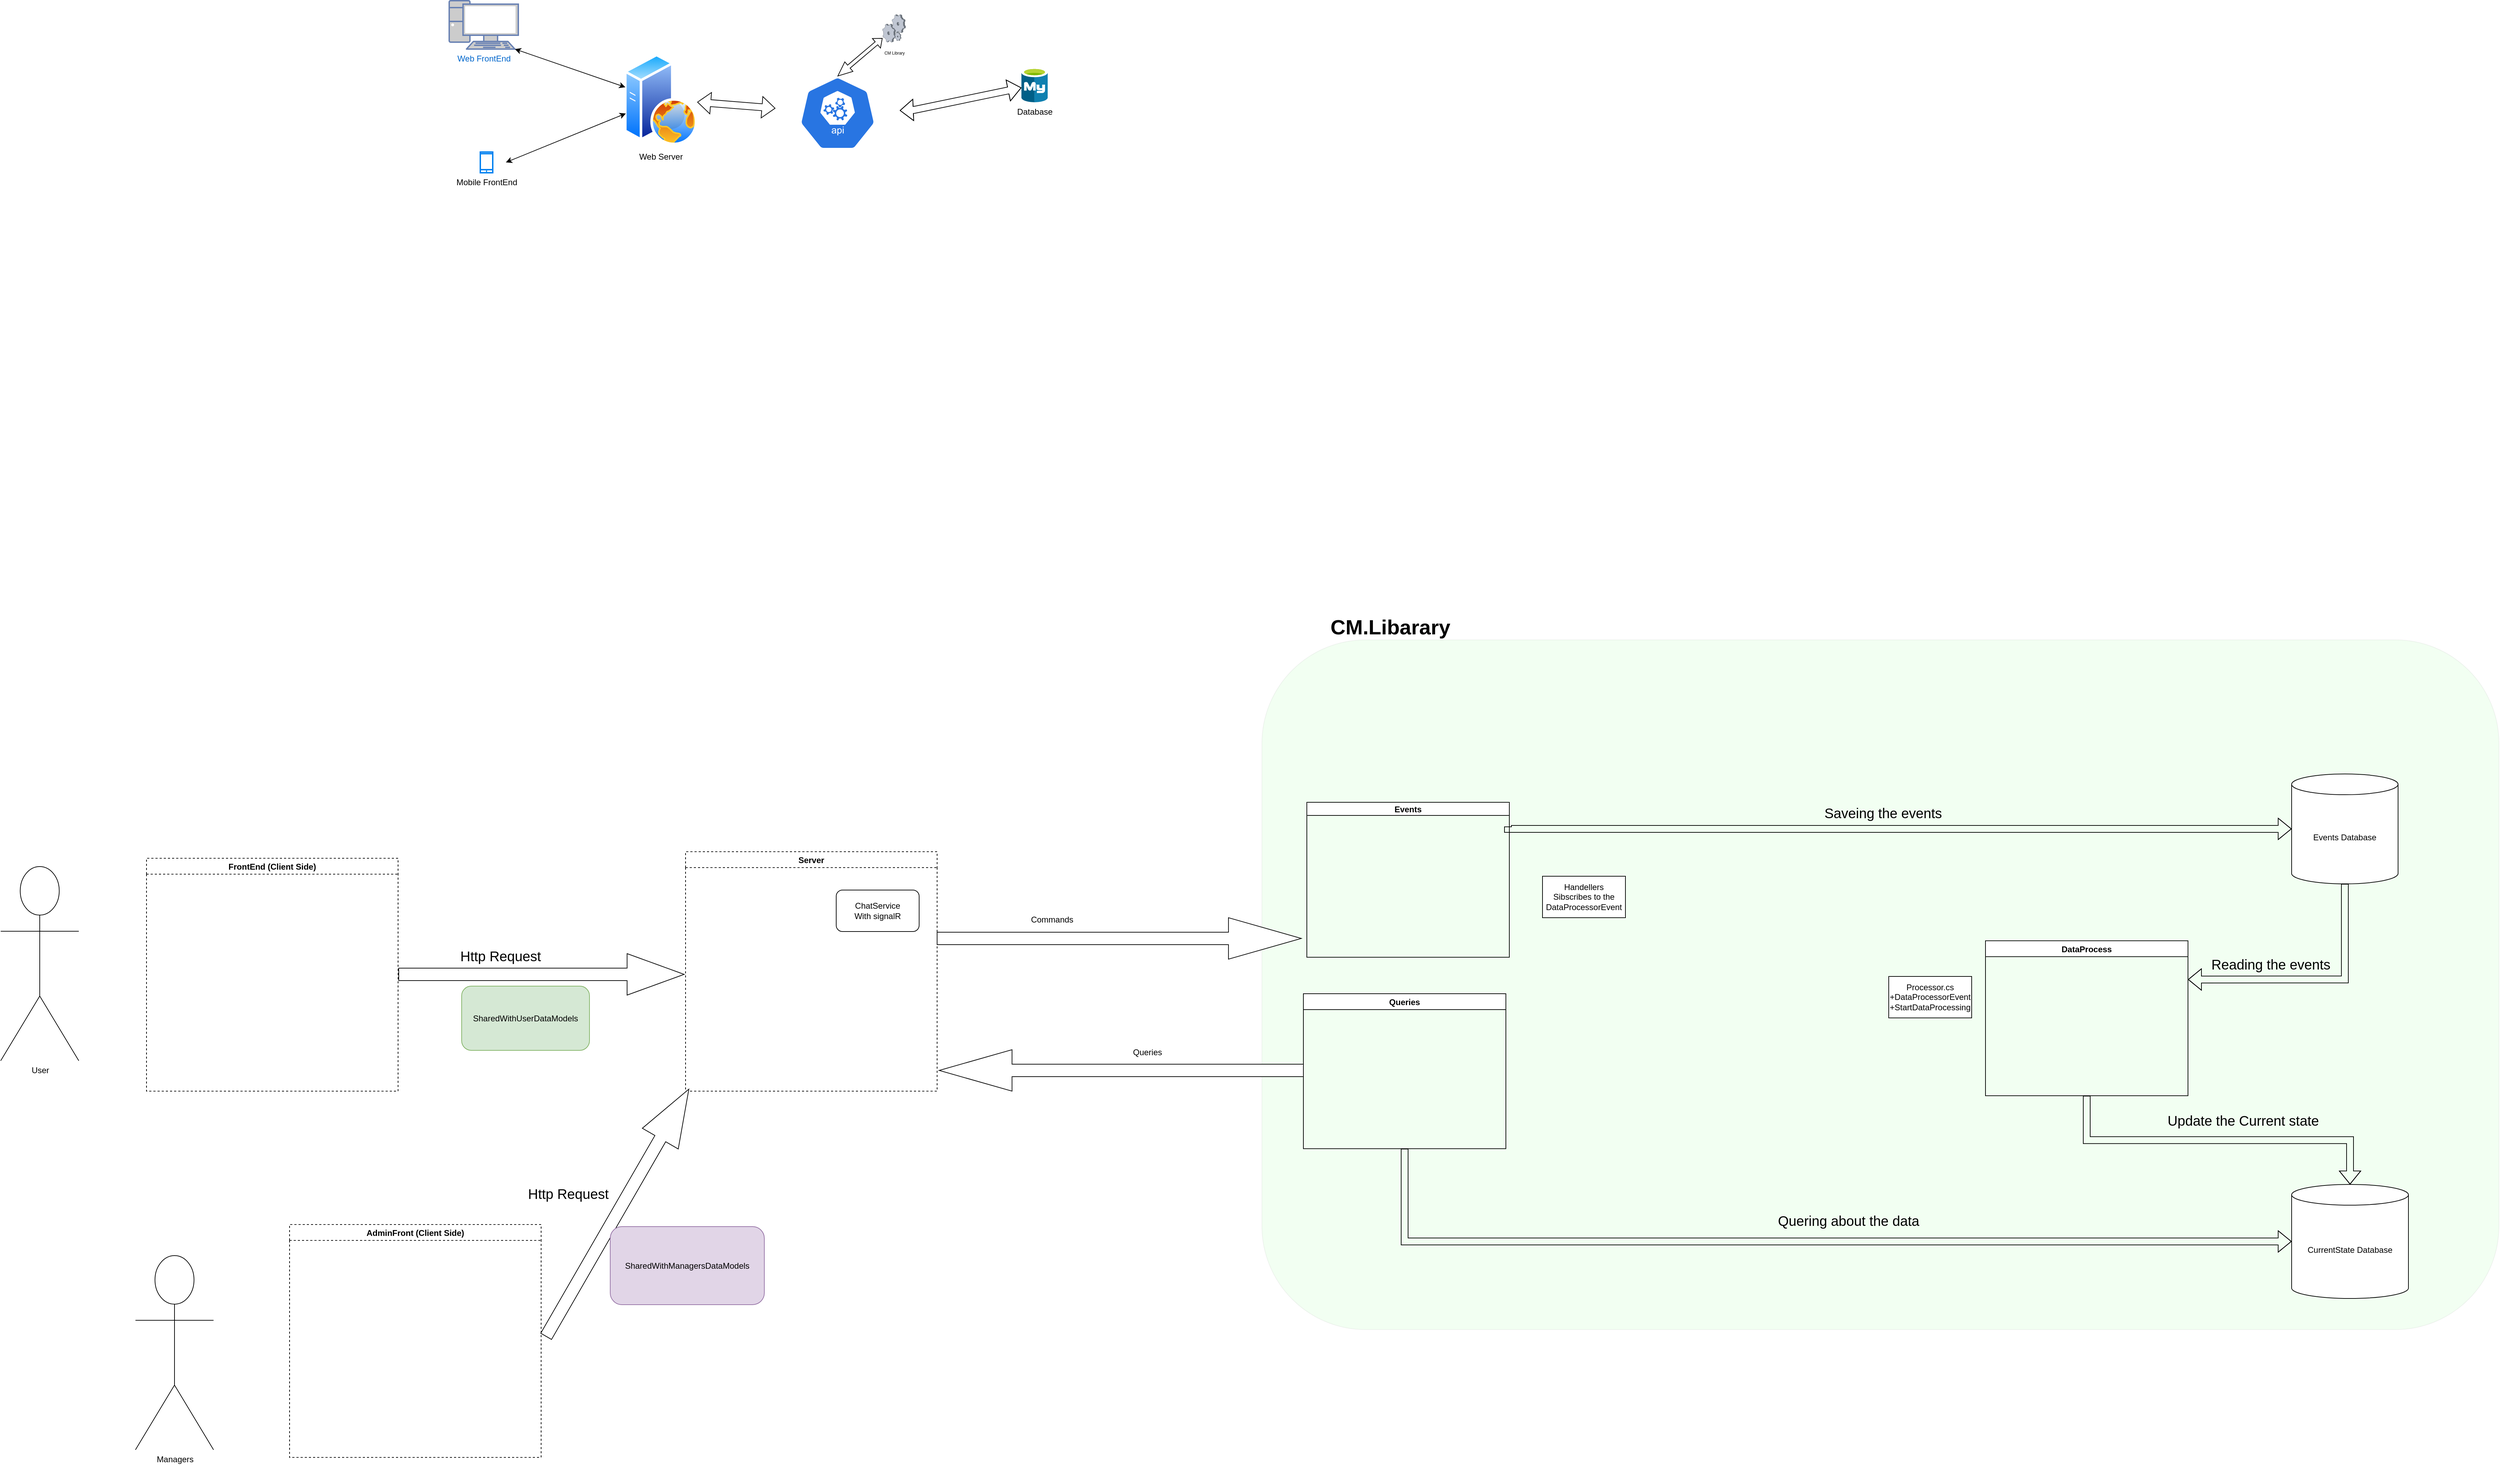 <mxfile version="17.2.4" type="device" pages="5"><diagram name="Plan B" id="CbjF3F9PfbG6B__Z77eT"><mxGraphModel dx="1188" dy="1931" grid="0" gridSize="10" guides="1" tooltips="1" connect="1" arrows="1" fold="1" page="1" pageScale="1" pageWidth="1920" pageHeight="1200" math="0" shadow="0"><root><mxCell id="AGPUQlEbeJZcKcAnoEfK-0"/><mxCell id="AGPUQlEbeJZcKcAnoEfK-1" parent="AGPUQlEbeJZcKcAnoEfK-0"/><mxCell id="AGPUQlEbeJZcKcAnoEfK-2" value="" style="rounded=1;whiteSpace=wrap;html=1;fillColor=#09FF00;opacity=5;" parent="AGPUQlEbeJZcKcAnoEfK-1" vertex="1"><mxGeometry x="1901" y="-174" width="1790" height="998" as="geometry"/></mxCell><mxCell id="AGPUQlEbeJZcKcAnoEfK-3" value="User" style="shape=umlActor;verticalLabelPosition=bottom;verticalAlign=top;html=1;outlineConnect=0;" parent="AGPUQlEbeJZcKcAnoEfK-1" vertex="1"><mxGeometry x="76" y="154" width="113" height="281" as="geometry"/></mxCell><mxCell id="AGPUQlEbeJZcKcAnoEfK-4" value="FrontEnd (Client Side)" style="swimlane;dashed=1;" parent="AGPUQlEbeJZcKcAnoEfK-1" vertex="1"><mxGeometry x="287" y="142" width="364" height="337" as="geometry"/></mxCell><mxCell id="AGPUQlEbeJZcKcAnoEfK-5" value="Events Database" style="shape=cylinder3;whiteSpace=wrap;html=1;boundedLbl=1;backgroundOutline=1;size=15;" parent="AGPUQlEbeJZcKcAnoEfK-1" vertex="1"><mxGeometry x="3391" y="20" width="154" height="159" as="geometry"/></mxCell><mxCell id="AGPUQlEbeJZcKcAnoEfK-6" value="CurrentState Database" style="shape=cylinder3;whiteSpace=wrap;html=1;boundedLbl=1;backgroundOutline=1;size=15;" parent="AGPUQlEbeJZcKcAnoEfK-1" vertex="1"><mxGeometry x="3391" y="614" width="169" height="165" as="geometry"/></mxCell><mxCell id="AGPUQlEbeJZcKcAnoEfK-7" value="" style="shape=singleArrow;whiteSpace=wrap;html=1;" parent="AGPUQlEbeJZcKcAnoEfK-1" vertex="1"><mxGeometry x="652" y="280" width="413" height="60" as="geometry"/></mxCell><mxCell id="AGPUQlEbeJZcKcAnoEfK-8" value="&lt;font style=&quot;font-size: 20px&quot;&gt;Http Request&lt;/font&gt;" style="text;html=1;strokeColor=none;fillColor=none;align=center;verticalAlign=middle;whiteSpace=wrap;rounded=0;" parent="AGPUQlEbeJZcKcAnoEfK-1" vertex="1"><mxGeometry x="725" y="268" width="149" height="30" as="geometry"/></mxCell><mxCell id="AGPUQlEbeJZcKcAnoEfK-9" value="Server" style="swimlane;dashed=1;" parent="AGPUQlEbeJZcKcAnoEfK-1" vertex="1"><mxGeometry x="1067" y="132.5" width="364" height="346.5" as="geometry"/></mxCell><mxCell id="mKpA41RTuvZUIczDWzQU-0" value="ChatService&lt;br&gt;With signalR" style="rounded=1;whiteSpace=wrap;html=1;" parent="AGPUQlEbeJZcKcAnoEfK-9" vertex="1"><mxGeometry x="218" y="55.5" width="120" height="60" as="geometry"/></mxCell><mxCell id="AGPUQlEbeJZcKcAnoEfK-10" value="SharedWithUserDataModels" style="rounded=1;whiteSpace=wrap;html=1;fillColor=#d5e8d4;strokeColor=#82b366;" parent="AGPUQlEbeJZcKcAnoEfK-1" vertex="1"><mxGeometry x="743" y="327" width="185" height="93" as="geometry"/></mxCell><mxCell id="AGPUQlEbeJZcKcAnoEfK-11" value="AdminFront (Client Side)" style="swimlane;dashed=1;" parent="AGPUQlEbeJZcKcAnoEfK-1" vertex="1"><mxGeometry x="494" y="672" width="364" height="337" as="geometry"/></mxCell><mxCell id="AGPUQlEbeJZcKcAnoEfK-12" value="" style="shape=singleArrow;whiteSpace=wrap;html=1;direction=east;rotation=300;" parent="AGPUQlEbeJZcKcAnoEfK-1" vertex="1"><mxGeometry x="762" y="625" width="413" height="60" as="geometry"/></mxCell><mxCell id="AGPUQlEbeJZcKcAnoEfK-13" value="&lt;font style=&quot;font-size: 20px&quot;&gt;Http Request&lt;/font&gt;" style="text;html=1;strokeColor=none;fillColor=none;align=center;verticalAlign=middle;whiteSpace=wrap;rounded=0;direction=east;rotation=0;" parent="AGPUQlEbeJZcKcAnoEfK-1" vertex="1"><mxGeometry x="823" y="612" width="149" height="30" as="geometry"/></mxCell><mxCell id="AGPUQlEbeJZcKcAnoEfK-14" value="SharedWithManagersDataModels" style="rounded=1;whiteSpace=wrap;html=1;fillColor=#e1d5e7;strokeColor=#9673a6;direction=east;rotation=0;" parent="AGPUQlEbeJZcKcAnoEfK-1" vertex="1"><mxGeometry x="958" y="675" width="223" height="113" as="geometry"/></mxCell><mxCell id="AGPUQlEbeJZcKcAnoEfK-15" value="Managers" style="shape=umlActor;verticalLabelPosition=bottom;verticalAlign=top;html=1;outlineConnect=0;" parent="AGPUQlEbeJZcKcAnoEfK-1" vertex="1"><mxGeometry x="271" y="717" width="113" height="281" as="geometry"/></mxCell><mxCell id="AGPUQlEbeJZcKcAnoEfK-16" value="Events" style="swimlane;startSize=19;" parent="AGPUQlEbeJZcKcAnoEfK-1" vertex="1"><mxGeometry x="1966" y="61" width="293" height="224.25" as="geometry"/></mxCell><mxCell id="AGPUQlEbeJZcKcAnoEfK-17" value="" style="shape=singleArrow;whiteSpace=wrap;html=1;" parent="AGPUQlEbeJZcKcAnoEfK-1" vertex="1"><mxGeometry x="1431" y="228" width="527" height="60" as="geometry"/></mxCell><mxCell id="AGPUQlEbeJZcKcAnoEfK-18" value="Commands" style="text;html=1;strokeColor=none;fillColor=none;align=center;verticalAlign=middle;whiteSpace=wrap;rounded=0;" parent="AGPUQlEbeJZcKcAnoEfK-1" vertex="1"><mxGeometry x="1558" y="213" width="79" height="35" as="geometry"/></mxCell><mxCell id="AGPUQlEbeJZcKcAnoEfK-19" value="" style="shape=singleArrow;whiteSpace=wrap;html=1;direction=west;" parent="AGPUQlEbeJZcKcAnoEfK-1" vertex="1"><mxGeometry x="1434" y="419" width="527" height="60" as="geometry"/></mxCell><mxCell id="AGPUQlEbeJZcKcAnoEfK-20" value="Queries" style="text;html=1;strokeColor=none;fillColor=none;align=center;verticalAlign=middle;whiteSpace=wrap;rounded=0;" parent="AGPUQlEbeJZcKcAnoEfK-1" vertex="1"><mxGeometry x="1696" y="405" width="79" height="35" as="geometry"/></mxCell><mxCell id="AGPUQlEbeJZcKcAnoEfK-21" value="Queries" style="swimlane;startSize=23;" parent="AGPUQlEbeJZcKcAnoEfK-1" vertex="1"><mxGeometry x="1961" y="338" width="293" height="224.25" as="geometry"/></mxCell><mxCell id="AGPUQlEbeJZcKcAnoEfK-22" value="DataProcess" style="swimlane;" parent="AGPUQlEbeJZcKcAnoEfK-1" vertex="1"><mxGeometry x="2948" y="261.38" width="293" height="224.25" as="geometry"/></mxCell><mxCell id="AGPUQlEbeJZcKcAnoEfK-23" value="" style="shape=flexArrow;endArrow=classic;html=1;rounded=0;edgeStyle=orthogonalEdgeStyle;entryX=0;entryY=0.5;entryDx=0;entryDy=0;entryPerimeter=0;" parent="AGPUQlEbeJZcKcAnoEfK-1" target="AGPUQlEbeJZcKcAnoEfK-5" edge="1"><mxGeometry width="50" height="50" relative="1" as="geometry"><mxPoint x="2257" y="96" as="sourcePoint"/><mxPoint x="3295" y="104" as="targetPoint"/><Array as="points"><mxPoint x="2257" y="100"/></Array></mxGeometry></mxCell><mxCell id="AGPUQlEbeJZcKcAnoEfK-24" value="&lt;font style=&quot;font-size: 20px&quot;&gt;Saveing the events&lt;/font&gt;" style="text;html=1;strokeColor=none;fillColor=none;align=center;verticalAlign=middle;whiteSpace=wrap;rounded=0;" parent="AGPUQlEbeJZcKcAnoEfK-1" vertex="1"><mxGeometry x="2668" y="61" width="264" height="30" as="geometry"/></mxCell><mxCell id="AGPUQlEbeJZcKcAnoEfK-25" value="" style="shape=flexArrow;endArrow=classic;html=1;rounded=0;edgeStyle=orthogonalEdgeStyle;entryX=1;entryY=0.25;entryDx=0;entryDy=0;exitX=0.5;exitY=1;exitDx=0;exitDy=0;exitPerimeter=0;" parent="AGPUQlEbeJZcKcAnoEfK-1" source="AGPUQlEbeJZcKcAnoEfK-5" target="AGPUQlEbeJZcKcAnoEfK-22" edge="1"><mxGeometry width="50" height="50" relative="1" as="geometry"><mxPoint x="3338" y="237" as="sourcePoint"/><mxPoint x="3388" y="187" as="targetPoint"/></mxGeometry></mxCell><mxCell id="AGPUQlEbeJZcKcAnoEfK-26" value="&lt;font style=&quot;font-size: 20px&quot;&gt;Reading the events&lt;/font&gt;" style="text;html=1;strokeColor=none;fillColor=none;align=center;verticalAlign=middle;whiteSpace=wrap;rounded=0;" parent="AGPUQlEbeJZcKcAnoEfK-1" vertex="1"><mxGeometry x="3269" y="279.5" width="184" height="30" as="geometry"/></mxCell><mxCell id="AGPUQlEbeJZcKcAnoEfK-27" value="" style="shape=flexArrow;endArrow=classic;html=1;rounded=0;edgeStyle=orthogonalEdgeStyle;entryX=0.5;entryY=0;entryDx=0;entryDy=0;entryPerimeter=0;exitX=0.5;exitY=1;exitDx=0;exitDy=0;" parent="AGPUQlEbeJZcKcAnoEfK-1" source="AGPUQlEbeJZcKcAnoEfK-22" target="AGPUQlEbeJZcKcAnoEfK-6" edge="1"><mxGeometry width="50" height="50" relative="1" as="geometry"><mxPoint x="3065" y="651" as="sourcePoint"/><mxPoint x="3115" y="601" as="targetPoint"/></mxGeometry></mxCell><mxCell id="AGPUQlEbeJZcKcAnoEfK-28" value="&lt;span style=&quot;font-size: 20px&quot;&gt;Update the Current state&lt;/span&gt;" style="text;html=1;strokeColor=none;fillColor=none;align=center;verticalAlign=middle;whiteSpace=wrap;rounded=0;" parent="AGPUQlEbeJZcKcAnoEfK-1" vertex="1"><mxGeometry x="3189" y="506" width="264" height="30" as="geometry"/></mxCell><mxCell id="AGPUQlEbeJZcKcAnoEfK-29" value="" style="shape=flexArrow;endArrow=classic;html=1;rounded=0;edgeStyle=orthogonalEdgeStyle;entryX=0;entryY=0.5;entryDx=0;entryDy=0;entryPerimeter=0;exitX=0.5;exitY=1;exitDx=0;exitDy=0;" parent="AGPUQlEbeJZcKcAnoEfK-1" source="AGPUQlEbeJZcKcAnoEfK-21" target="AGPUQlEbeJZcKcAnoEfK-6" edge="1"><mxGeometry width="50" height="50" relative="1" as="geometry"><mxPoint x="2467" y="648" as="sourcePoint"/><mxPoint x="2517" y="598" as="targetPoint"/></mxGeometry></mxCell><mxCell id="AGPUQlEbeJZcKcAnoEfK-30" value="&lt;font style=&quot;font-size: 20px&quot;&gt;Quering about the data&lt;/font&gt;" style="text;html=1;strokeColor=none;fillColor=none;align=center;verticalAlign=middle;whiteSpace=wrap;rounded=0;" parent="AGPUQlEbeJZcKcAnoEfK-1" vertex="1"><mxGeometry x="2618" y="651" width="264" height="30" as="geometry"/></mxCell><mxCell id="AGPUQlEbeJZcKcAnoEfK-31" value="&lt;b&gt;&lt;font style=&quot;font-size: 30px&quot;&gt;CM.Libarary&lt;/font&gt;&lt;/b&gt;" style="text;html=1;strokeColor=none;fillColor=none;align=center;verticalAlign=middle;whiteSpace=wrap;rounded=0;opacity=5;" parent="AGPUQlEbeJZcKcAnoEfK-1" vertex="1"><mxGeometry x="1964" y="-208" width="246" height="30" as="geometry"/></mxCell><mxCell id="NcqrHTaXuktMp9XhOhbq-3" value="Processor.cs&lt;br&gt;+DataProcessorEvent&lt;br&gt;+StartDataProcessing" style="rounded=0;whiteSpace=wrap;html=1;fillColor=#FFFFFF;" parent="AGPUQlEbeJZcKcAnoEfK-1" vertex="1"><mxGeometry x="2808" y="313" width="120" height="60" as="geometry"/></mxCell><mxCell id="NcqrHTaXuktMp9XhOhbq-4" value="Handellers&lt;br&gt;Sibscribes to the DataProcessorEvent" style="rounded=0;whiteSpace=wrap;html=1;fillColor=#FFFFFF;" parent="AGPUQlEbeJZcKcAnoEfK-1" vertex="1"><mxGeometry x="2307" y="168" width="120" height="60" as="geometry"/></mxCell><mxCell id="CwBzNooCc6CmeuZJm2mB-0" value="Mobile FrontEnd" style="html=1;verticalLabelPosition=bottom;align=center;labelBackgroundColor=#ffffff;verticalAlign=top;strokeWidth=2;strokeColor=#0080F0;shadow=0;dashed=0;shape=mxgraph.ios7.icons.smartphone;" vertex="1" parent="AGPUQlEbeJZcKcAnoEfK-1"><mxGeometry x="770" y="-880" width="18" height="30" as="geometry"/></mxCell><mxCell id="CwBzNooCc6CmeuZJm2mB-1" value="Web Server" style="aspect=fixed;perimeter=ellipsePerimeter;html=1;align=center;shadow=0;dashed=0;spacingTop=3;image;image=img/lib/active_directory/web_server.svg;" vertex="1" parent="AGPUQlEbeJZcKcAnoEfK-1"><mxGeometry x="978" y="-1022.5" width="106" height="132.5" as="geometry"/></mxCell><mxCell id="CwBzNooCc6CmeuZJm2mB-2" value="Web FrontEnd" style="fontColor=#0066CC;verticalAlign=top;verticalLabelPosition=bottom;labelPosition=center;align=center;html=1;outlineConnect=0;fillColor=#CCCCCC;strokeColor=#6881B3;gradientColor=none;gradientDirection=north;strokeWidth=2;shape=mxgraph.networks.pc;" vertex="1" parent="AGPUQlEbeJZcKcAnoEfK-1"><mxGeometry x="725" y="-1099" width="100" height="70" as="geometry"/></mxCell><mxCell id="CwBzNooCc6CmeuZJm2mB-6" value="&lt;font style=&quot;font-size: 6px&quot;&gt;CM Library&lt;/font&gt;" style="verticalLabelPosition=bottom;sketch=0;aspect=fixed;html=1;verticalAlign=top;strokeColor=none;align=center;outlineConnect=0;shape=mxgraph.citrix.process;" vertex="1" parent="AGPUQlEbeJZcKcAnoEfK-1"><mxGeometry x="1352" y="-1079" width="33.55" height="40" as="geometry"/></mxCell><mxCell id="CwBzNooCc6CmeuZJm2mB-8" value="" style="sketch=0;html=1;dashed=0;whitespace=wrap;fillColor=#2875E2;strokeColor=#ffffff;points=[[0.005,0.63,0],[0.1,0.2,0],[0.9,0.2,0],[0.5,0,0],[0.995,0.63,0],[0.72,0.99,0],[0.5,1,0],[0.28,0.99,0]];shape=mxgraph.kubernetes.icon;prIcon=api" vertex="1" parent="AGPUQlEbeJZcKcAnoEfK-1"><mxGeometry x="1197" y="-989.75" width="180" height="107" as="geometry"/></mxCell><mxCell id="CwBzNooCc6CmeuZJm2mB-10" value="" style="shape=flexArrow;endArrow=classic;startArrow=classic;html=1;rounded=0;" edge="1" parent="AGPUQlEbeJZcKcAnoEfK-1" source="CwBzNooCc6CmeuZJm2mB-1" target="CwBzNooCc6CmeuZJm2mB-8"><mxGeometry width="100" height="100" relative="1" as="geometry"><mxPoint x="1093" y="-919" as="sourcePoint"/><mxPoint x="1189" y="-982" as="targetPoint"/></mxGeometry></mxCell><mxCell id="CwBzNooCc6CmeuZJm2mB-12" value="" style="shape=flexArrow;endArrow=classic;startArrow=classic;html=1;rounded=0;strokeWidth=1;startWidth=11.484;startSize=6.619;width=5.625;endSize=3.337;endWidth=11.484;exitX=0.5;exitY=0;exitDx=0;exitDy=0;exitPerimeter=0;" edge="1" parent="AGPUQlEbeJZcKcAnoEfK-1" source="CwBzNooCc6CmeuZJm2mB-8" target="CwBzNooCc6CmeuZJm2mB-6"><mxGeometry width="100" height="100" relative="1" as="geometry"><mxPoint x="1156" y="-913" as="sourcePoint"/><mxPoint x="1283" y="-1020" as="targetPoint"/></mxGeometry></mxCell><mxCell id="CwBzNooCc6CmeuZJm2mB-15" value="" style="shape=flexArrow;endArrow=classic;startArrow=classic;html=1;rounded=0;" edge="1" parent="AGPUQlEbeJZcKcAnoEfK-1" source="CwBzNooCc6CmeuZJm2mB-8" target="CwBzNooCc6CmeuZJm2mB-16"><mxGeometry width="100" height="100" relative="1" as="geometry"><mxPoint x="1392.0" y="-925.0" as="sourcePoint"/><mxPoint x="1539" y="-968" as="targetPoint"/><Array as="points"><mxPoint x="1398" y="-941"/></Array></mxGeometry></mxCell><mxCell id="CwBzNooCc6CmeuZJm2mB-16" value="Database" style="sketch=0;aspect=fixed;html=1;points=[];align=center;image;fontSize=12;image=img/lib/mscae/Azure_Database_for_MySQL_servers.svg;" vertex="1" parent="AGPUQlEbeJZcKcAnoEfK-1"><mxGeometry x="1553" y="-1002" width="38" height="50" as="geometry"/></mxCell><mxCell id="CwBzNooCc6CmeuZJm2mB-18" value="" style="endArrow=classic;startArrow=classic;html=1;rounded=0;fontSize=6;strokeWidth=1;exitX=0.95;exitY=1;exitDx=0;exitDy=0;exitPerimeter=0;" edge="1" parent="AGPUQlEbeJZcKcAnoEfK-1" source="CwBzNooCc6CmeuZJm2mB-2" target="CwBzNooCc6CmeuZJm2mB-1"><mxGeometry width="50" height="50" relative="1" as="geometry"><mxPoint x="846" y="-969" as="sourcePoint"/><mxPoint x="896" y="-1019" as="targetPoint"/></mxGeometry></mxCell><mxCell id="CwBzNooCc6CmeuZJm2mB-19" value="" style="endArrow=classic;startArrow=classic;html=1;rounded=0;fontSize=6;strokeWidth=1;" edge="1" parent="AGPUQlEbeJZcKcAnoEfK-1" source="CwBzNooCc6CmeuZJm2mB-1"><mxGeometry width="50" height="50" relative="1" as="geometry"><mxPoint x="815" y="-905.18" as="sourcePoint"/><mxPoint x="807" y="-865" as="targetPoint"/></mxGeometry></mxCell></root></mxGraphModel></diagram><diagram id="Nd0UH81Vm_8FiGBlCD-R" name="Plan A"><mxGraphModel dx="2170" dy="2420" grid="0" gridSize="10" guides="1" tooltips="1" connect="1" arrows="1" fold="1" page="1" pageScale="1" pageWidth="1920" pageHeight="1200" math="0" shadow="0"><root><mxCell id="0"/><mxCell id="1" parent="0"/><mxCell id="JrEdYCwTrtqCNlnPg_p7-36" value="" style="rounded=1;whiteSpace=wrap;html=1;fillColor=#09FF00;opacity=5;" parent="1" vertex="1"><mxGeometry x="1901" y="-174" width="1790" height="998" as="geometry"/></mxCell><mxCell id="JrEdYCwTrtqCNlnPg_p7-1" value="User" style="shape=umlActor;verticalLabelPosition=bottom;verticalAlign=top;html=1;outlineConnect=0;" parent="1" vertex="1"><mxGeometry x="76" y="154" width="113" height="281" as="geometry"/></mxCell><mxCell id="JrEdYCwTrtqCNlnPg_p7-5" value="FrontEnd (Client Side)" style="swimlane;" parent="1" vertex="1"><mxGeometry x="287" y="142" width="364" height="337" as="geometry"/></mxCell><mxCell id="JrEdYCwTrtqCNlnPg_p7-6" value="Events Database" style="shape=cylinder3;whiteSpace=wrap;html=1;boundedLbl=1;backgroundOutline=1;size=15;" parent="1" vertex="1"><mxGeometry x="3391" y="20" width="154" height="159" as="geometry"/></mxCell><mxCell id="JrEdYCwTrtqCNlnPg_p7-8" value="CurrentState Database" style="shape=cylinder3;whiteSpace=wrap;html=1;boundedLbl=1;backgroundOutline=1;size=15;" parent="1" vertex="1"><mxGeometry x="3391" y="614" width="169" height="165" as="geometry"/></mxCell><mxCell id="JrEdYCwTrtqCNlnPg_p7-9" value="" style="shape=singleArrow;whiteSpace=wrap;html=1;" parent="1" vertex="1"><mxGeometry x="652" y="280" width="413" height="60" as="geometry"/></mxCell><mxCell id="JrEdYCwTrtqCNlnPg_p7-10" value="&lt;font style=&quot;font-size: 20px&quot;&gt;Http Request&lt;/font&gt;" style="text;html=1;strokeColor=none;fillColor=none;align=center;verticalAlign=middle;whiteSpace=wrap;rounded=0;" parent="1" vertex="1"><mxGeometry x="725" y="268" width="149" height="30" as="geometry"/></mxCell><mxCell id="JrEdYCwTrtqCNlnPg_p7-11" value="Server" style="swimlane;" parent="1" vertex="1"><mxGeometry x="1067" y="132.5" width="364" height="346.5" as="geometry"/></mxCell><mxCell id="JrEdYCwTrtqCNlnPg_p7-12" value="SharedWithUserDataModels" style="rounded=1;whiteSpace=wrap;html=1;fillColor=#d5e8d4;strokeColor=#82b366;" parent="1" vertex="1"><mxGeometry x="743" y="327" width="185" height="93" as="geometry"/></mxCell><mxCell id="JrEdYCwTrtqCNlnPg_p7-13" value="AdminFront (Client Side)" style="swimlane;" parent="1" vertex="1"><mxGeometry x="494" y="672" width="364" height="337" as="geometry"/></mxCell><mxCell id="JrEdYCwTrtqCNlnPg_p7-14" value="" style="shape=singleArrow;whiteSpace=wrap;html=1;direction=east;rotation=300;" parent="1" vertex="1"><mxGeometry x="762" y="625" width="413" height="60" as="geometry"/></mxCell><mxCell id="JrEdYCwTrtqCNlnPg_p7-15" value="&lt;font style=&quot;font-size: 20px&quot;&gt;Http Request&lt;/font&gt;" style="text;html=1;strokeColor=none;fillColor=none;align=center;verticalAlign=middle;whiteSpace=wrap;rounded=0;direction=east;rotation=0;" parent="1" vertex="1"><mxGeometry x="823" y="612" width="149" height="30" as="geometry"/></mxCell><mxCell id="JrEdYCwTrtqCNlnPg_p7-16" value="SharedWithManagersDataModels" style="rounded=1;whiteSpace=wrap;html=1;fillColor=#e1d5e7;strokeColor=#9673a6;direction=east;rotation=0;" parent="1" vertex="1"><mxGeometry x="958" y="675" width="223" height="113" as="geometry"/></mxCell><mxCell id="JrEdYCwTrtqCNlnPg_p7-17" value="Managers" style="shape=umlActor;verticalLabelPosition=bottom;verticalAlign=top;html=1;outlineConnect=0;" parent="1" vertex="1"><mxGeometry x="271" y="717" width="113" height="281" as="geometry"/></mxCell><mxCell id="JrEdYCwTrtqCNlnPg_p7-19" value="CM.Events" style="swimlane;startSize=19;" parent="1" vertex="1"><mxGeometry x="1964" y="66" width="293" height="224.25" as="geometry"/></mxCell><mxCell id="JrEdYCwTrtqCNlnPg_p7-20" value="" style="shape=singleArrow;whiteSpace=wrap;html=1;" parent="1" vertex="1"><mxGeometry x="1431" y="228" width="527" height="60" as="geometry"/></mxCell><mxCell id="JrEdYCwTrtqCNlnPg_p7-21" value="Commands" style="text;html=1;strokeColor=none;fillColor=none;align=center;verticalAlign=middle;whiteSpace=wrap;rounded=0;" parent="1" vertex="1"><mxGeometry x="1558" y="213" width="79" height="35" as="geometry"/></mxCell><mxCell id="JrEdYCwTrtqCNlnPg_p7-22" value="" style="shape=singleArrow;whiteSpace=wrap;html=1;direction=west;" parent="1" vertex="1"><mxGeometry x="1434" y="419" width="527" height="60" as="geometry"/></mxCell><mxCell id="JrEdYCwTrtqCNlnPg_p7-23" value="Queries" style="text;html=1;strokeColor=none;fillColor=none;align=center;verticalAlign=middle;whiteSpace=wrap;rounded=0;" parent="1" vertex="1"><mxGeometry x="1696" y="405" width="79" height="35" as="geometry"/></mxCell><mxCell id="JrEdYCwTrtqCNlnPg_p7-24" value="CM.Queries" style="swimlane;startSize=23;" parent="1" vertex="1"><mxGeometry x="1961" y="338" width="293" height="224.25" as="geometry"/></mxCell><mxCell id="JrEdYCwTrtqCNlnPg_p7-25" value="CM.Data" style="swimlane;" parent="1" vertex="1"><mxGeometry x="2948" y="261.38" width="293" height="224.25" as="geometry"/></mxCell><mxCell id="JrEdYCwTrtqCNlnPg_p7-26" value="" style="shape=flexArrow;endArrow=classic;html=1;rounded=0;edgeStyle=orthogonalEdgeStyle;entryX=0;entryY=0.5;entryDx=0;entryDy=0;entryPerimeter=0;" parent="1" target="JrEdYCwTrtqCNlnPg_p7-6" edge="1"><mxGeometry width="50" height="50" relative="1" as="geometry"><mxPoint x="2257" y="96" as="sourcePoint"/><mxPoint x="3295" y="104" as="targetPoint"/><Array as="points"><mxPoint x="2257" y="100"/></Array></mxGeometry></mxCell><mxCell id="JrEdYCwTrtqCNlnPg_p7-27" value="&lt;font style=&quot;font-size: 20px&quot;&gt;Saveing the events&lt;/font&gt;" style="text;html=1;strokeColor=none;fillColor=none;align=center;verticalAlign=middle;whiteSpace=wrap;rounded=0;" parent="1" vertex="1"><mxGeometry x="2668" y="61" width="264" height="30" as="geometry"/></mxCell><mxCell id="JrEdYCwTrtqCNlnPg_p7-28" value="" style="shape=flexArrow;endArrow=classic;html=1;rounded=0;edgeStyle=orthogonalEdgeStyle;entryX=1;entryY=0.25;entryDx=0;entryDy=0;exitX=0.5;exitY=1;exitDx=0;exitDy=0;exitPerimeter=0;" parent="1" source="JrEdYCwTrtqCNlnPg_p7-6" target="JrEdYCwTrtqCNlnPg_p7-25" edge="1"><mxGeometry width="50" height="50" relative="1" as="geometry"><mxPoint x="3338" y="237" as="sourcePoint"/><mxPoint x="3388" y="187" as="targetPoint"/></mxGeometry></mxCell><mxCell id="JrEdYCwTrtqCNlnPg_p7-29" value="&lt;font style=&quot;font-size: 20px&quot;&gt;Reading the events&lt;/font&gt;" style="text;html=1;strokeColor=none;fillColor=none;align=center;verticalAlign=middle;whiteSpace=wrap;rounded=0;" parent="1" vertex="1"><mxGeometry x="3269" y="279.5" width="184" height="30" as="geometry"/></mxCell><mxCell id="JrEdYCwTrtqCNlnPg_p7-30" value="" style="shape=flexArrow;endArrow=classic;html=1;rounded=0;edgeStyle=orthogonalEdgeStyle;entryX=0.5;entryY=0;entryDx=0;entryDy=0;entryPerimeter=0;exitX=0.5;exitY=1;exitDx=0;exitDy=0;" parent="1" source="JrEdYCwTrtqCNlnPg_p7-25" target="JrEdYCwTrtqCNlnPg_p7-8" edge="1"><mxGeometry width="50" height="50" relative="1" as="geometry"><mxPoint x="3065" y="651" as="sourcePoint"/><mxPoint x="3115" y="601" as="targetPoint"/></mxGeometry></mxCell><mxCell id="JrEdYCwTrtqCNlnPg_p7-31" value="&lt;span style=&quot;font-size: 20px&quot;&gt;Update the Current state&lt;/span&gt;" style="text;html=1;strokeColor=none;fillColor=none;align=center;verticalAlign=middle;whiteSpace=wrap;rounded=0;" parent="1" vertex="1"><mxGeometry x="3189" y="506" width="264" height="30" as="geometry"/></mxCell><mxCell id="JrEdYCwTrtqCNlnPg_p7-32" value="" style="shape=flexArrow;endArrow=classic;html=1;rounded=0;edgeStyle=orthogonalEdgeStyle;entryX=0;entryY=0.5;entryDx=0;entryDy=0;entryPerimeter=0;exitX=0.5;exitY=1;exitDx=0;exitDy=0;" parent="1" source="JrEdYCwTrtqCNlnPg_p7-24" target="JrEdYCwTrtqCNlnPg_p7-8" edge="1"><mxGeometry width="50" height="50" relative="1" as="geometry"><mxPoint x="2467" y="648" as="sourcePoint"/><mxPoint x="2517" y="598" as="targetPoint"/></mxGeometry></mxCell><mxCell id="JrEdYCwTrtqCNlnPg_p7-33" value="&lt;font style=&quot;font-size: 20px&quot;&gt;Quering about the data&lt;/font&gt;" style="text;html=1;strokeColor=none;fillColor=none;align=center;verticalAlign=middle;whiteSpace=wrap;rounded=0;" parent="1" vertex="1"><mxGeometry x="2618" y="651" width="264" height="30" as="geometry"/></mxCell></root></mxGraphModel></diagram><diagram id="lc1aFCMIn2dYEXS8rVZb" name="system architecture"><mxGraphModel dx="1501" dy="2669" grid="0" gridSize="10" guides="1" tooltips="1" connect="1" arrows="1" fold="1" page="1" pageScale="1" pageWidth="413" pageHeight="291" background="#ffffff" math="0" shadow="0"><root><mxCell id="0"/><mxCell id="1" parent="0"/><mxCell id="x9iyTat2ivjMAY6z7MlO-1" value="Mobile FrontEnd" style="html=1;verticalLabelPosition=bottom;align=center;labelBackgroundColor=#ffffff;verticalAlign=top;strokeWidth=2;strokeColor=#0080F0;shadow=0;dashed=0;shape=mxgraph.ios7.icons.smartphone;" vertex="1" parent="1"><mxGeometry x="256" y="-1511" width="18" height="30" as="geometry"/></mxCell><mxCell id="x9iyTat2ivjMAY6z7MlO-2" value="Web Server" style="aspect=fixed;perimeter=ellipsePerimeter;html=1;align=center;shadow=0;dashed=0;spacingTop=3;image;image=img/lib/active_directory/web_server.svg;" vertex="1" parent="1"><mxGeometry x="464" y="-1653.5" width="106" height="132.5" as="geometry"/></mxCell><mxCell id="x9iyTat2ivjMAY6z7MlO-3" value="Web FrontEnd" style="fontColor=#0066CC;verticalAlign=top;verticalLabelPosition=bottom;labelPosition=center;align=center;html=1;outlineConnect=0;fillColor=#CCCCCC;strokeColor=#6881B3;gradientColor=none;gradientDirection=north;strokeWidth=2;shape=mxgraph.networks.pc;" vertex="1" parent="1"><mxGeometry x="211" y="-1730" width="100" height="70" as="geometry"/></mxCell><mxCell id="x9iyTat2ivjMAY6z7MlO-5" value="" style="sketch=0;html=1;dashed=0;whitespace=wrap;fillColor=#2875E2;strokeColor=#ffffff;points=[[0.005,0.63,0],[0.1,0.2,0],[0.9,0.2,0],[0.5,0,0],[0.995,0.63,0],[0.72,0.99,0],[0.5,1,0],[0.28,0.99,0]];shape=mxgraph.kubernetes.icon;prIcon=api" vertex="1" parent="1"><mxGeometry x="683" y="-1620.75" width="180" height="107" as="geometry"/></mxCell><mxCell id="x9iyTat2ivjMAY6z7MlO-6" value="" style="shape=flexArrow;endArrow=classic;startArrow=classic;html=1;rounded=0;" edge="1" parent="1" source="x9iyTat2ivjMAY6z7MlO-2" target="x9iyTat2ivjMAY6z7MlO-5"><mxGeometry width="100" height="100" relative="1" as="geometry"><mxPoint x="579" y="-1550" as="sourcePoint"/><mxPoint x="675" y="-1613" as="targetPoint"/></mxGeometry></mxCell><mxCell id="x9iyTat2ivjMAY6z7MlO-7" value="" style="shape=flexArrow;endArrow=classic;startArrow=classic;html=1;rounded=0;strokeWidth=1;startWidth=11.484;startSize=6.619;width=5.625;endSize=3.337;endWidth=11.484;exitX=0.5;exitY=0;exitDx=0;exitDy=0;exitPerimeter=0;" edge="1" parent="1" source="x9iyTat2ivjMAY6z7MlO-5"><mxGeometry width="100" height="100" relative="1" as="geometry"><mxPoint x="642" y="-1544" as="sourcePoint"/><mxPoint x="838" y="-1675.794" as="targetPoint"/></mxGeometry></mxCell><mxCell id="x9iyTat2ivjMAY6z7MlO-8" value="" style="shape=flexArrow;endArrow=classic;startArrow=classic;html=1;rounded=0;" edge="1" parent="1" target="x9iyTat2ivjMAY6z7MlO-9"><mxGeometry width="100" height="100" relative="1" as="geometry"><mxPoint x="852" y="-1572" as="sourcePoint"/><mxPoint x="1025" y="-1599" as="targetPoint"/><Array as="points"><mxPoint x="884" y="-1572"/></Array></mxGeometry></mxCell><mxCell id="x9iyTat2ivjMAY6z7MlO-9" value="Database" style="sketch=0;aspect=fixed;html=1;points=[];align=center;image;fontSize=12;image=img/lib/mscae/Azure_Database_for_MySQL_servers.svg;" vertex="1" parent="1"><mxGeometry x="1039" y="-1633" width="38" height="50" as="geometry"/></mxCell><mxCell id="x9iyTat2ivjMAY6z7MlO-10" value="" style="endArrow=classic;startArrow=classic;html=1;rounded=0;fontSize=6;strokeWidth=1;exitX=0.95;exitY=1;exitDx=0;exitDy=0;exitPerimeter=0;" edge="1" parent="1" source="x9iyTat2ivjMAY6z7MlO-3" target="x9iyTat2ivjMAY6z7MlO-2"><mxGeometry width="50" height="50" relative="1" as="geometry"><mxPoint x="332" y="-1600" as="sourcePoint"/><mxPoint x="382" y="-1650" as="targetPoint"/></mxGeometry></mxCell><mxCell id="x9iyTat2ivjMAY6z7MlO-11" value="" style="endArrow=classic;startArrow=classic;html=1;rounded=0;fontSize=6;strokeWidth=1;" edge="1" parent="1" source="x9iyTat2ivjMAY6z7MlO-2"><mxGeometry width="50" height="50" relative="1" as="geometry"><mxPoint x="301" y="-1536.18" as="sourcePoint"/><mxPoint x="293" y="-1496" as="targetPoint"/></mxGeometry></mxCell><mxCell id="7EQPhYUr_1WFJg37T-Pz-1" value="CM Library" style="aspect=fixed;perimeter=ellipsePerimeter;html=1;align=center;shadow=0;dashed=0;fontColor=#4277BB;labelBackgroundColor=#ffffff;fontSize=12;spacingTop=3;image;image=img/lib/ibm/infrastructure/mobile_backend.svg;" vertex="1" parent="1"><mxGeometry x="843" y="-1726" width="54" height="54" as="geometry"/></mxCell></root></mxGraphModel></diagram><diagram id="x95dflZfsdx6sCsxbNrm" name="Backend"><mxGraphModel dx="2377" dy="1462" grid="0" gridSize="10" guides="1" tooltips="1" connect="1" arrows="1" fold="1" page="1" pageScale="1" pageWidth="1600" pageHeight="900" math="0" shadow="0"><root><mxCell id="0"/><mxCell id="1" parent="0"/><mxCell id="m5LDUm55jdEkmPcGPtET-1" value="" style="sketch=0;html=1;dashed=0;whitespace=wrap;fillColor=#2875E2;strokeColor=#ffffff;points=[[0.005,0.63,0],[0.1,0.2,0],[0.9,0.2,0],[0.5,0,0],[0.995,0.63,0],[0.72,0.99,0],[0.5,1,0],[0.28,0.99,0]];shape=mxgraph.kubernetes.icon;prIcon=api;fontSize=6;" vertex="1" parent="1"><mxGeometry x="601" y="424" width="462" height="430" as="geometry"/></mxCell><mxCell id="m5LDUm55jdEkmPcGPtET-2" value="&lt;font style=&quot;font-size: 40px&quot;&gt;Database&lt;/font&gt;" style="sketch=0;aspect=fixed;html=1;points=[];align=center;image;fontSize=12;image=img/lib/mscae/Azure_Database_for_MySQL_servers.svg;" vertex="1" parent="1"><mxGeometry x="1358" y="139" width="177" height="232.89" as="geometry"/></mxCell><mxCell id="m5LDUm55jdEkmPcGPtET-3" value="&lt;font style=&quot;font-size: 40px&quot;&gt;CM Library&lt;/font&gt;" style="aspect=fixed;perimeter=ellipsePerimeter;html=1;align=center;shadow=0;dashed=0;fontColor=#4277BB;labelBackgroundColor=#ffffff;fontSize=12;spacingTop=3;image;image=img/lib/ibm/infrastructure/mobile_backend.svg;" vertex="1" parent="1"><mxGeometry x="129" y="133" width="192" height="192" as="geometry"/></mxCell><mxCell id="m5LDUm55jdEkmPcGPtET-4" value="" style="shape=flexArrow;endArrow=classic;startArrow=classic;html=1;rounded=0;fontSize=40;strokeWidth=1;" edge="1" parent="1" source="m5LDUm55jdEkmPcGPtET-1" target="m5LDUm55jdEkmPcGPtET-2"><mxGeometry width="100" height="100" relative="1" as="geometry"><mxPoint x="1006" y="663" as="sourcePoint"/><mxPoint x="1106" y="563" as="targetPoint"/></mxGeometry></mxCell><mxCell id="m5LDUm55jdEkmPcGPtET-5" value="" style="shape=flexArrow;endArrow=classic;startArrow=classic;html=1;rounded=0;fontSize=40;strokeWidth=1;entryX=1;entryY=0.75;entryDx=0;entryDy=0;" edge="1" parent="1" source="m5LDUm55jdEkmPcGPtET-1" target="m5LDUm55jdEkmPcGPtET-3"><mxGeometry width="100" height="100" relative="1" as="geometry"><mxPoint x="433.0" y="509.612" as="sourcePoint"/><mxPoint x="748.0" y="418.003" as="targetPoint"/></mxGeometry></mxCell></root></mxGraphModel></diagram><diagram id="7Kqfb7v-Pfye7qeCDpIy" name="mediator pipeline"><mxGraphModel dx="2037" dy="1253" grid="0" gridSize="10" guides="1" tooltips="1" connect="1" arrows="1" fold="1" page="1" pageScale="1" pageWidth="1600" pageHeight="900" math="0" shadow="0"><root><mxCell id="0"/><mxCell id="1" parent="0"/><mxCell id="aM2VZSUih-WqxtESVEW7-29" value="" style="rhombus;whiteSpace=wrap;html=1;fontSize=15;fontColor=#000000;dashed=1;dashPattern=1 4;strokeWidth=0.5;" vertex="1" parent="1"><mxGeometry x="916" y="99" width="508" height="570" as="geometry"/></mxCell><mxCell id="aM2VZSUih-WqxtESVEW7-11" value="" style="rhombus;whiteSpace=wrap;html=1;fontSize=15;fontColor=#000000;dashed=1;dashPattern=1 4;strokeWidth=0.5;" vertex="1" parent="1"><mxGeometry x="666" width="247" height="249" as="geometry"/></mxCell><mxCell id="aM2VZSUih-WqxtESVEW7-1" value="" style="shape=flexArrow;endArrow=classic;html=1;rounded=0;fontSize=40;strokeWidth=1;" edge="1" parent="1"><mxGeometry width="50" height="50" relative="1" as="geometry"><mxPoint x="26" y="135" as="sourcePoint"/><mxPoint x="364" y="132" as="targetPoint"/></mxGeometry></mxCell><mxCell id="aM2VZSUih-WqxtESVEW7-3" value="Request" style="edgeLabel;html=1;align=center;verticalAlign=middle;resizable=0;points=[];fontSize=40;" vertex="1" connectable="0" parent="aM2VZSUih-WqxtESVEW7-1"><mxGeometry x="-0.239" relative="1" as="geometry"><mxPoint as="offset"/></mxGeometry></mxCell><mxCell id="aM2VZSUih-WqxtESVEW7-4" value="Log the start process time" style="sketch=0;aspect=fixed;html=1;points=[];align=center;image;fontSize=12;image=img/lib/mscae/LogDiagnostics.svg;" vertex="1" parent="1"><mxGeometry x="382" y="84" width="66.8" height="74.22" as="geometry"/></mxCell><mxCell id="aM2VZSUih-WqxtESVEW7-5" value="" style="shape=flexArrow;endArrow=classic;html=1;rounded=0;fontSize=40;strokeWidth=1;" edge="1" parent="1"><mxGeometry width="50" height="50" relative="1" as="geometry"><mxPoint x="475" y="128" as="sourcePoint"/><mxPoint x="663" y="128" as="targetPoint"/></mxGeometry></mxCell><mxCell id="aM2VZSUih-WqxtESVEW7-6" value="&lt;font style=&quot;font-size: 20px&quot;&gt;&lt;b&gt;Validate the request&lt;/b&gt;&lt;/font&gt;" style="verticalLabelPosition=bottom;sketch=0;aspect=fixed;html=1;verticalAlign=top;strokeColor=none;align=center;outlineConnect=0;shape=mxgraph.citrix.process;fontSize=40;" vertex="1" parent="1"><mxGeometry x="753.32" y="71.95" width="72.35" height="86.27" as="geometry"/></mxCell><mxCell id="aM2VZSUih-WqxtESVEW7-7" value="" style="shape=flexArrow;endArrow=classic;html=1;rounded=0;fontSize=20;strokeWidth=1;" edge="1" parent="1"><mxGeometry width="50" height="50" relative="1" as="geometry"><mxPoint x="919" y="123.97" as="sourcePoint"/><mxPoint x="1073" y="240" as="targetPoint"/></mxGeometry></mxCell><mxCell id="aM2VZSUih-WqxtESVEW7-10" value="Validation Exception" style="shape=flexArrow;endArrow=classic;html=1;rounded=0;fontSize=15;fontColor=#000000;strokeWidth=1;" edge="1" parent="1"><mxGeometry width="50" height="50" relative="1" as="geometry"><mxPoint x="757" y="280" as="sourcePoint"/><mxPoint x="491" y="280" as="targetPoint"/></mxGeometry></mxCell><mxCell id="aM2VZSUih-WqxtESVEW7-12" value="&lt;font style=&quot;font-size: 20px&quot;&gt;If Failed&lt;/font&gt;" style="ellipse;whiteSpace=wrap;html=1;fontSize=15;fontColor=#000000;" vertex="1" parent="1"><mxGeometry x="732" y="241" width="120" height="80" as="geometry"/></mxCell><mxCell id="aM2VZSUih-WqxtESVEW7-13" value="Log the exception&lt;br&gt;&amp;nbsp;" style="sketch=0;aspect=fixed;html=1;points=[];align=center;image;fontSize=12;image=img/lib/mscae/LogDiagnostics.svg;" vertex="1" parent="1"><mxGeometry x="389" y="237" width="66.8" height="74.22" as="geometry"/></mxCell><mxCell id="aM2VZSUih-WqxtESVEW7-14" value="Validation Exception" style="shape=flexArrow;endArrow=classic;html=1;rounded=0;fontSize=15;fontColor=#000000;strokeWidth=1;" edge="1" parent="1"><mxGeometry width="50" height="50" relative="1" as="geometry"><mxPoint x="375" y="289" as="sourcePoint"/><mxPoint x="93" y="289" as="targetPoint"/></mxGeometry></mxCell><mxCell id="aM2VZSUih-WqxtESVEW7-16" value="" style="sketch=0;html=1;aspect=fixed;strokeColor=none;shadow=0;align=center;verticalAlign=top;fillColor=#3B8DF1;shape=mxgraph.gcp2.process;dashed=1;dashPattern=1 4;fontSize=20;fontColor=#000000;" vertex="1" parent="1"><mxGeometry x="1067" y="253.0" width="200" height="238.1" as="geometry"/></mxCell><mxCell id="aM2VZSUih-WqxtESVEW7-17" value="Handle the request" style="text;html=1;strokeColor=none;fillColor=none;align=center;verticalAlign=middle;whiteSpace=wrap;rounded=0;dashed=1;dashPattern=1 4;fontSize=20;fontColor=#000000;" vertex="1" parent="1"><mxGeometry x="1072" y="515" width="190" height="30" as="geometry"/></mxCell><mxCell id="aM2VZSUih-WqxtESVEW7-19" value="&lt;font style=&quot;font-size: 20px&quot;&gt;Events Database&lt;/font&gt;" style="sketch=0;aspect=fixed;html=1;points=[];align=center;image;fontSize=12;image=img/lib/mscae/Azure_Database_for_MySQL_servers.svg;dashed=1;dashPattern=1 4;fontColor=#000000;strokeWidth=0.5;" vertex="1" parent="1"><mxGeometry x="1411" y="27.61" width="142.12" height="187" as="geometry"/></mxCell><mxCell id="aM2VZSUih-WqxtESVEW7-20" value="&lt;font style=&quot;font-size: 20px&quot;&gt;Current State Database&lt;/font&gt;" style="sketch=0;aspect=fixed;html=1;points=[];align=center;image;fontSize=12;image=img/lib/mscae/Azure_Database_for_MySQL_servers.svg;dashed=1;dashPattern=1 4;fontColor=#000000;strokeWidth=0.5;" vertex="1" parent="1"><mxGeometry x="1411" y="569" width="142.12" height="187" as="geometry"/></mxCell><mxCell id="aM2VZSUih-WqxtESVEW7-23" value="" style="shape=flexArrow;endArrow=classic;startArrow=classic;html=1;rounded=0;fontSize=20;fontColor=#000000;strokeWidth=1;" edge="1" parent="1" source="aM2VZSUih-WqxtESVEW7-16" target="aM2VZSUih-WqxtESVEW7-19"><mxGeometry width="100" height="100" relative="1" as="geometry"><mxPoint x="1274" y="348" as="sourcePoint"/><mxPoint x="1532" y="236" as="targetPoint"/></mxGeometry></mxCell><mxCell id="aM2VZSUih-WqxtESVEW7-24" value="" style="shape=flexArrow;endArrow=classic;startArrow=classic;html=1;rounded=0;fontSize=20;fontColor=#000000;strokeWidth=1;entryX=-0.036;entryY=0.374;entryDx=0;entryDy=0;entryPerimeter=0;" edge="1" parent="1" target="aM2VZSUih-WqxtESVEW7-20"><mxGeometry width="100" height="100" relative="1" as="geometry"><mxPoint x="1274" y="406" as="sourcePoint"/><mxPoint x="1532" y="512" as="targetPoint"/></mxGeometry></mxCell><mxCell id="aM2VZSUih-WqxtESVEW7-25" value="" style="shape=flexArrow;endArrow=classic;html=1;rounded=0;fontSize=20;fontColor=#000000;strokeWidth=1;" edge="1" parent="1"><mxGeometry width="50" height="50" relative="1" as="geometry"><mxPoint x="1052" y="467" as="sourcePoint"/><mxPoint x="694" y="467" as="targetPoint"/></mxGeometry></mxCell><mxCell id="aM2VZSUih-WqxtESVEW7-26" value="Log the end process time" style="sketch=0;aspect=fixed;html=1;points=[];align=center;image;fontSize=12;image=img/lib/mscae/LogDiagnostics.svg;" vertex="1" parent="1"><mxGeometry x="599.2" y="416.88" width="66.8" height="74.22" as="geometry"/></mxCell><mxCell id="aM2VZSUih-WqxtESVEW7-27" value="" style="shape=flexArrow;endArrow=classic;html=1;rounded=0;fontSize=20;fontColor=#000000;strokeWidth=1;" edge="1" parent="1"><mxGeometry width="50" height="50" relative="1" as="geometry"><mxPoint x="566" y="477" as="sourcePoint"/><mxPoint x="22" y="477" as="targetPoint"/></mxGeometry></mxCell><mxCell id="aM2VZSUih-WqxtESVEW7-28" value="Return the results" style="edgeLabel;html=1;align=center;verticalAlign=middle;resizable=0;points=[];fontSize=20;fontColor=#000000;" vertex="1" connectable="0" parent="aM2VZSUih-WqxtESVEW7-27"><mxGeometry x="0.288" y="-1" relative="1" as="geometry"><mxPoint as="offset"/></mxGeometry></mxCell><mxCell id="aM2VZSUih-WqxtESVEW7-31" value="&lt;font style=&quot;font-size: 20px&quot;&gt;If There is any exceptions&lt;/font&gt;" style="ellipse;whiteSpace=wrap;html=1;fontSize=15;fontColor=#000000;" vertex="1" parent="1"><mxGeometry x="1076.5" y="664" width="187" height="90" as="geometry"/></mxCell><mxCell id="aM2VZSUih-WqxtESVEW7-32" value="" style="shape=flexArrow;endArrow=classic;html=1;rounded=0;fontSize=20;fontColor=#000000;strokeWidth=1;" edge="1" parent="1"><mxGeometry width="50" height="50" relative="1" as="geometry"><mxPoint x="1081.8" y="707.12" as="sourcePoint"/><mxPoint x="723.8" y="707.12" as="targetPoint"/></mxGeometry></mxCell><mxCell id="aM2VZSUih-WqxtESVEW7-33" value="Log The Exception" style="sketch=0;aspect=fixed;html=1;points=[];align=center;image;fontSize=12;image=img/lib/mscae/LogDiagnostics.svg;" vertex="1" parent="1"><mxGeometry x="629" y="657" width="66.8" height="74.22" as="geometry"/></mxCell></root></mxGraphModel></diagram></mxfile>